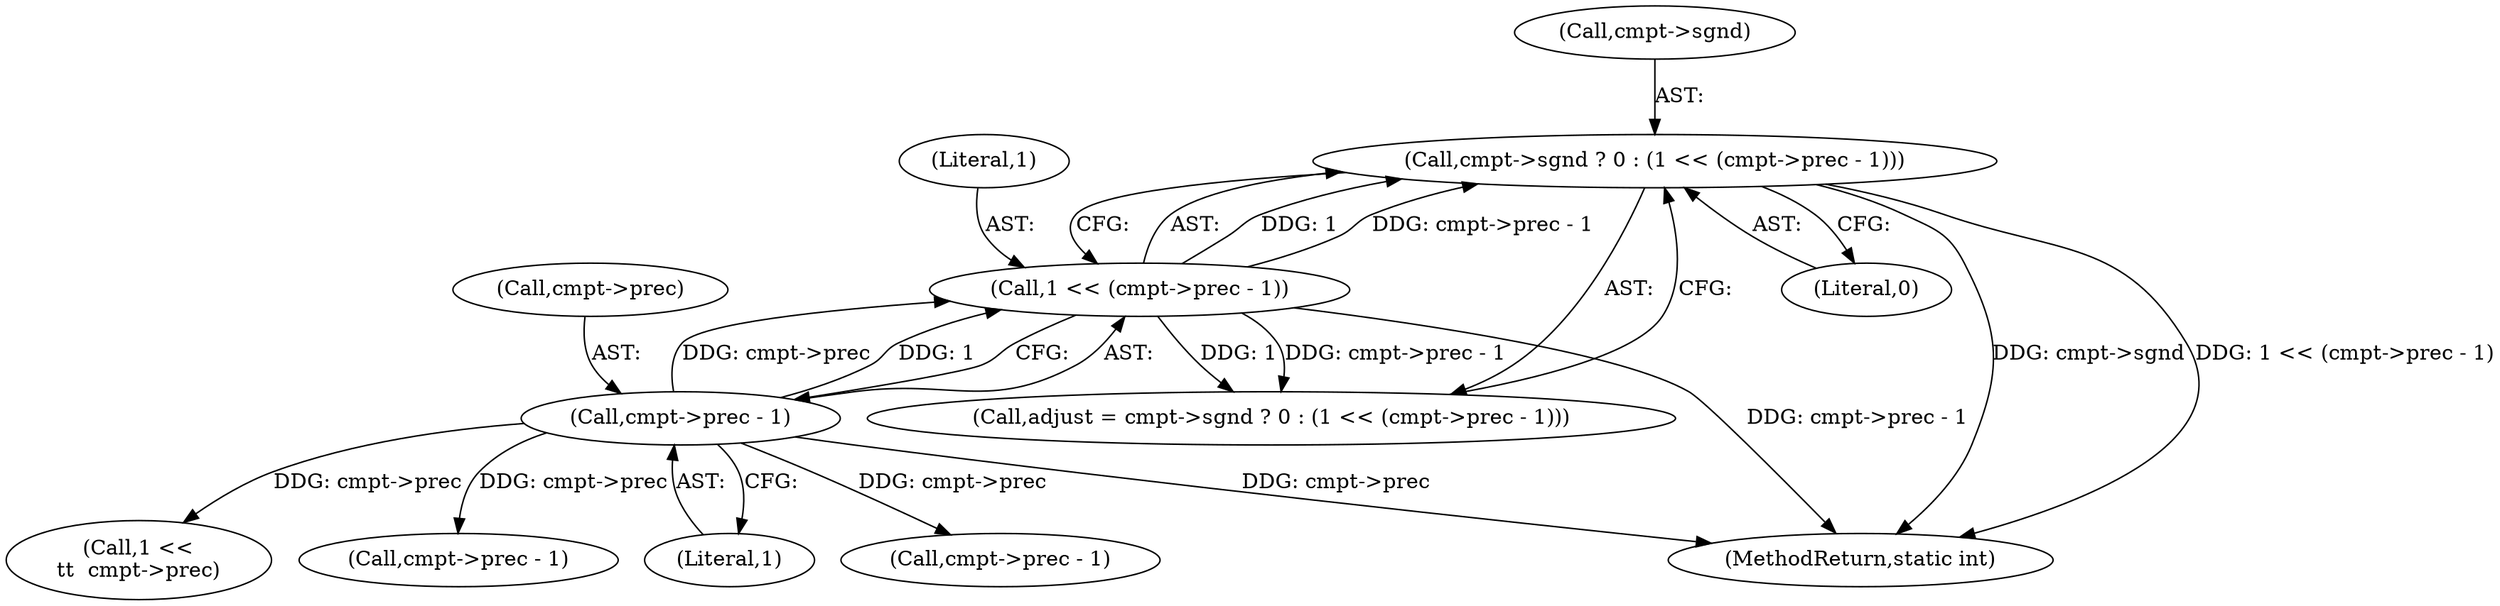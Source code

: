 digraph "0_jasper_dee11ec440d7908d1daf69f40a3324b27cf213ba@pointer" {
"1000500" [label="(Call,cmpt->sgnd ? 0 : (1 << (cmpt->prec - 1)))"];
"1000505" [label="(Call,1 << (cmpt->prec - 1))"];
"1000507" [label="(Call,cmpt->prec - 1)"];
"1000507" [label="(Call,cmpt->prec - 1)"];
"1000506" [label="(Literal,1)"];
"1000508" [label="(Call,cmpt->prec)"];
"1000501" [label="(Call,cmpt->sgnd)"];
"1000504" [label="(Literal,0)"];
"1000610" [label="(Call,1 <<\n\t\t  cmpt->prec)"];
"1000498" [label="(Call,adjust = cmpt->sgnd ? 0 : (1 << (cmpt->prec - 1)))"];
"1000603" [label="(Call,cmpt->prec - 1)"];
"1000500" [label="(Call,cmpt->sgnd ? 0 : (1 << (cmpt->prec - 1)))"];
"1000588" [label="(Call,cmpt->prec - 1)"];
"1000505" [label="(Call,1 << (cmpt->prec - 1))"];
"1000699" [label="(MethodReturn,static int)"];
"1000511" [label="(Literal,1)"];
"1000500" -> "1000498"  [label="AST: "];
"1000500" -> "1000504"  [label="CFG: "];
"1000500" -> "1000505"  [label="CFG: "];
"1000501" -> "1000500"  [label="AST: "];
"1000504" -> "1000500"  [label="AST: "];
"1000505" -> "1000500"  [label="AST: "];
"1000498" -> "1000500"  [label="CFG: "];
"1000500" -> "1000699"  [label="DDG: cmpt->sgnd"];
"1000500" -> "1000699"  [label="DDG: 1 << (cmpt->prec - 1)"];
"1000505" -> "1000500"  [label="DDG: 1"];
"1000505" -> "1000500"  [label="DDG: cmpt->prec - 1"];
"1000505" -> "1000507"  [label="CFG: "];
"1000506" -> "1000505"  [label="AST: "];
"1000507" -> "1000505"  [label="AST: "];
"1000505" -> "1000699"  [label="DDG: cmpt->prec - 1"];
"1000505" -> "1000498"  [label="DDG: 1"];
"1000505" -> "1000498"  [label="DDG: cmpt->prec - 1"];
"1000507" -> "1000505"  [label="DDG: cmpt->prec"];
"1000507" -> "1000505"  [label="DDG: 1"];
"1000507" -> "1000511"  [label="CFG: "];
"1000508" -> "1000507"  [label="AST: "];
"1000511" -> "1000507"  [label="AST: "];
"1000507" -> "1000699"  [label="DDG: cmpt->prec"];
"1000507" -> "1000588"  [label="DDG: cmpt->prec"];
"1000507" -> "1000603"  [label="DDG: cmpt->prec"];
"1000507" -> "1000610"  [label="DDG: cmpt->prec"];
}
